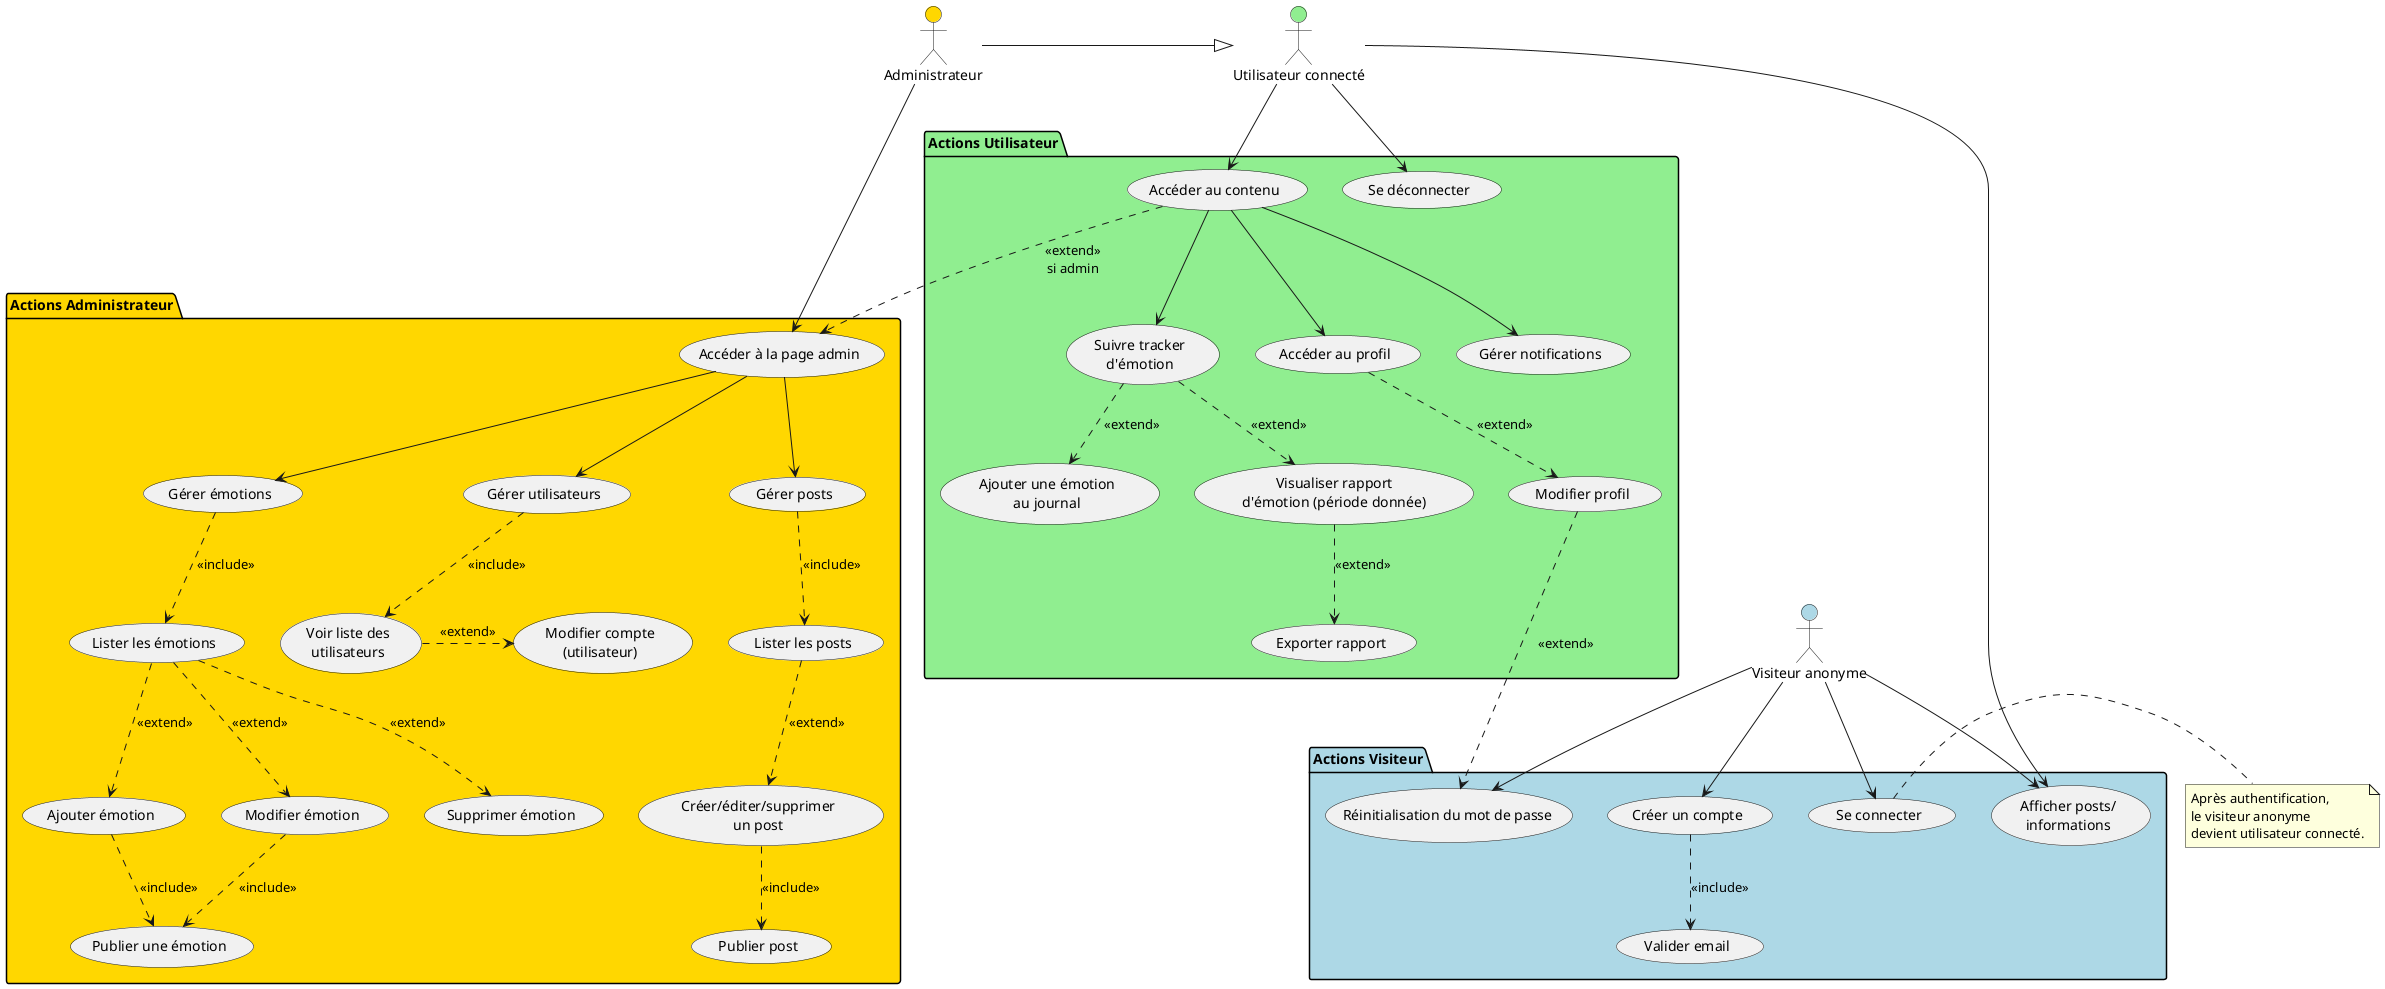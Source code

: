 @startuml
' Définition des acteurs avec couleurs
actor "Visiteur anonyme" as Visitor #ADD8E6
actor "Utilisateur connecté" as User #90EE90
actor "Administrateur" as Admin #FFD700

' Indique que l'Administrateur est une spécialisation de l'Utilisateur connecté
Admin -|> User

' ---------------------------
' REGROUPEMENT DES ACTIVITÉS
' ---------------------------

package "Actions Visiteur" #ADD8E6 {
  usecase "Afficher posts/\ninformations" as UC_AfficherPosts
  usecase "Se connecter" as UC_Connexion
  usecase "Créer un compte" as UC_CreerCompte
  usecase "Réinitialisation du mot de passe" as UC_ResetPwd

  ' Sous-processus obligatoire lors de la création de compte
  usecase "Valider email" as UC_ValiderEmail
  UC_CreerCompte ..> UC_ValiderEmail : <<include>>
}

package "Actions Utilisateur" #90EE90 {
  usecase "Accéder au contenu" as UC_Contenu
  usecase "Se déconnecter" as UC_Deconnexion
  usecase "Suivre tracker\nd'émotion" as UC_Tracker
  usecase "Visualiser rapport\nd'émotion (période donnée)" as UC_Rapport
  usecase "Exporter rapport" as UC_ExporterRapport
  usecase "Ajouter une émotion\nau journal" as UC_AjouterEmotion
  usecase "Accéder au profil" as UC_Profil
  usecase "Gérer notifications" as UC_Notif

  ' La modification du profil est optionnelle
  usecase "Modifier profil" as UC_ModifierProfil
  UC_Profil ..> UC_ModifierProfil : <<extend>>
  UC_ModifierProfil ...> UC_ResetPwd : <<extend>>

  ' L'export d'un rapport est une fonctionnalité optionnelle
  UC_Rapport ..> UC_ExporterRapport : <<extend>>
}

package "Actions Administrateur" #FFD700 {
  usecase "Accéder à la page admin" as UC_AdminPage
  usecase "Gérer utilisateurs" as UC_GererUsers
  usecase "Gérer posts" as UC_GererPosts
  usecase "Gérer émotions" as UC_GererEmotions

  ' Détails de la gestion des utilisateurs
  usecase "Voir liste des\nutilisateurs" as UC_ListeUsers
  usecase "Modifier compte\n(utilisateur)" as UC_ModifierUser

  ' Détails de la gestion des posts
  usecase "Lister les posts" as UC_ListerPosts
  usecase "Créer/éditer/supprimer\nun post" as UC_CrudPost
  usecase "Publier post" as UC_PublierPost

  ' Détails de la gestion des émotions
  usecase "Lister les émotions" as UC_ListerEmotions
  usecase "Ajouter émotion" as UC_AjouterEmotionAdmin
  usecase "Modifier émotion" as UC_ModifierEmotion
  usecase "Supprimer émotion" as UC_SupprimerEmotion
  usecase "Publier une émotion" as UC_PublierEmotion

  UC_AdminPage --> UC_GererUsers
  UC_AdminPage --> UC_GererPosts
  UC_AdminPage --> UC_GererEmotions

  UC_GererUsers ..> UC_ListeUsers : <<include>>
  UC_ListeUsers .> UC_ModifierUser : <<extend>>

  UC_GererPosts ..> UC_ListerPosts : <<include>>
  UC_ListerPosts ..> UC_CrudPost : <<extend>>
  UC_CrudPost ..> UC_PublierPost : <<include>>

  UC_GererEmotions ..> UC_ListerEmotions : <<include>>
  UC_ListerEmotions ..> UC_AjouterEmotionAdmin : <<extend>>
  UC_ListerEmotions ..> UC_ModifierEmotion : <<extend>>
  UC_ListerEmotions ..> UC_SupprimerEmotion : <<extend>>

  UC_AjouterEmotionAdmin ..> UC_PublierEmotion : <<include>>
  UC_ModifierEmotion ..> UC_PublierEmotion : <<include>>
}

' ---------------------------
' LIENS ENTRE ACTEURS ET CAS D'UTILISATION
' ---------------------------
Visitor --> UC_AfficherPosts
Visitor --> UC_Connexion
Visitor --> UC_CreerCompte
Visitor --> UC_ResetPwd

User --> UC_Contenu
User --> UC_Deconnexion
User --> UC_AfficherPosts

UC_Contenu --> UC_Profil
UC_Contenu --> UC_Notif
UC_Contenu --> UC_Tracker

UC_Tracker ..> UC_AjouterEmotion : <<extend>>
UC_Tracker ..> UC_Rapport : <<extend>>

' L'administrateur accède aux fonctionnalités spécifiques via la page admin
Admin --> UC_AdminPage
' La page admin est accessible en option depuis le contenu (pour un utilisateur connecté ayant les droits)
UC_Contenu ..> UC_AdminPage : <<extend>>\nsi admin

' ---------------------------
' NOTE SUR LA TRANSFORMATION D'UN VISITEUR EN UTILISATEUR
' ---------------------------
note right of UC_Connexion
  Après authentification,
  le visiteur anonyme
  devient utilisateur connecté.
end note

@enduml
